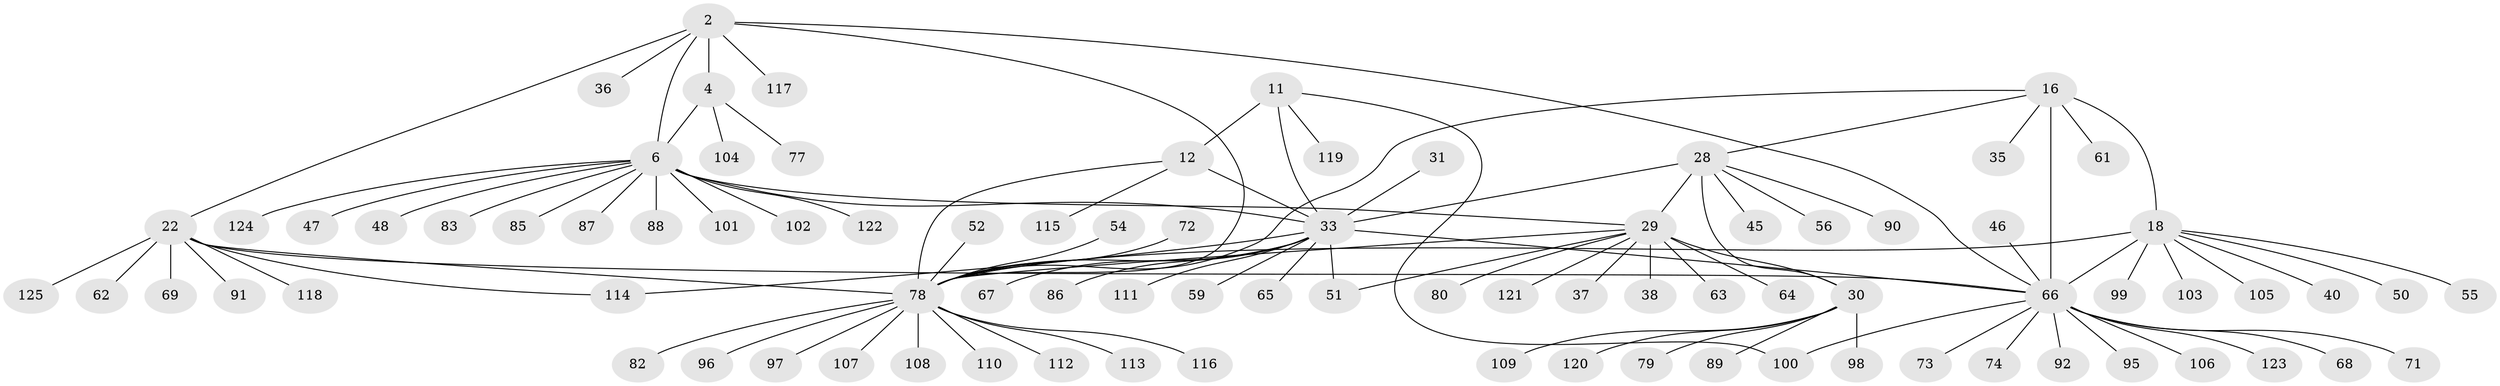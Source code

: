 // original degree distribution, {7: 0.04, 8: 0.056, 6: 0.032, 9: 0.04, 13: 0.008, 15: 0.008, 5: 0.008, 11: 0.016, 14: 0.008, 10: 0.024, 1: 0.608, 3: 0.024, 2: 0.128}
// Generated by graph-tools (version 1.1) at 2025/58/03/04/25 21:58:14]
// undirected, 87 vertices, 103 edges
graph export_dot {
graph [start="1"]
  node [color=gray90,style=filled];
  2 [super="+1"];
  4 [super="+3"];
  6 [super="+5"];
  11 [super="+9"];
  12 [super="+10"];
  16 [super="+13"];
  18 [super="+14"];
  22 [super="+20"];
  28 [super="+25"];
  29 [super="+27"];
  30 [super="+26"];
  31;
  33 [super="+8"];
  35;
  36;
  37;
  38;
  40;
  45;
  46;
  47;
  48;
  50;
  51;
  52;
  54;
  55;
  56;
  59;
  61 [super="+58"];
  62;
  63;
  64;
  65;
  66 [super="+17+39+42"];
  67;
  68;
  69;
  71;
  72;
  73;
  74;
  77;
  78 [super="+70+43+44"];
  79 [super="+41"];
  80;
  82;
  83;
  85;
  86 [super="+76"];
  87;
  88;
  89 [super="+60"];
  90;
  91 [super="+81"];
  92;
  95 [super="+53"];
  96;
  97;
  98;
  99;
  100;
  101;
  102;
  103;
  104 [super="+94"];
  105;
  106;
  107;
  108;
  109;
  110;
  111;
  112;
  113;
  114 [super="+75"];
  115 [super="+57"];
  116;
  117;
  118;
  119;
  120;
  121;
  122 [super="+84"];
  123;
  124 [super="+93"];
  125;
  2 -- 4 [weight=4];
  2 -- 6 [weight=4];
  2 -- 36;
  2 -- 117;
  2 -- 22;
  2 -- 66;
  2 -- 78;
  4 -- 6 [weight=4];
  4 -- 77;
  4 -- 104;
  6 -- 47;
  6 -- 48;
  6 -- 83;
  6 -- 102;
  6 -- 29;
  6 -- 101;
  6 -- 85;
  6 -- 87;
  6 -- 88;
  6 -- 122;
  6 -- 124;
  6 -- 33;
  11 -- 12 [weight=4];
  11 -- 100;
  11 -- 119;
  11 -- 33 [weight=4];
  12 -- 115;
  12 -- 33 [weight=4];
  12 -- 78;
  16 -- 18 [weight=4];
  16 -- 35;
  16 -- 28;
  16 -- 61;
  16 -- 66 [weight=4];
  16 -- 78;
  18 -- 50;
  18 -- 55;
  18 -- 99;
  18 -- 103;
  18 -- 40;
  18 -- 105;
  18 -- 78;
  18 -- 66 [weight=4];
  22 -- 66;
  22 -- 69;
  22 -- 118;
  22 -- 125;
  22 -- 62;
  22 -- 114;
  22 -- 91;
  22 -- 78 [weight=8];
  28 -- 29 [weight=4];
  28 -- 30 [weight=4];
  28 -- 56;
  28 -- 90;
  28 -- 33 [weight=2];
  28 -- 45;
  29 -- 30 [weight=4];
  29 -- 37;
  29 -- 63;
  29 -- 64;
  29 -- 38;
  29 -- 80;
  29 -- 51;
  29 -- 121;
  29 -- 78;
  30 -- 120;
  30 -- 98;
  30 -- 109;
  30 -- 79;
  30 -- 89;
  31 -- 33;
  33 -- 65;
  33 -- 67;
  33 -- 111;
  33 -- 114;
  33 -- 51;
  33 -- 86;
  33 -- 59;
  33 -- 66;
  33 -- 78;
  46 -- 66;
  52 -- 78;
  54 -- 78;
  66 -- 68;
  66 -- 71;
  66 -- 73;
  66 -- 74;
  66 -- 92;
  66 -- 95;
  66 -- 100;
  66 -- 106;
  66 -- 123;
  72 -- 78;
  78 -- 82;
  78 -- 96;
  78 -- 97;
  78 -- 107;
  78 -- 108;
  78 -- 110;
  78 -- 112;
  78 -- 113;
  78 -- 116;
}
